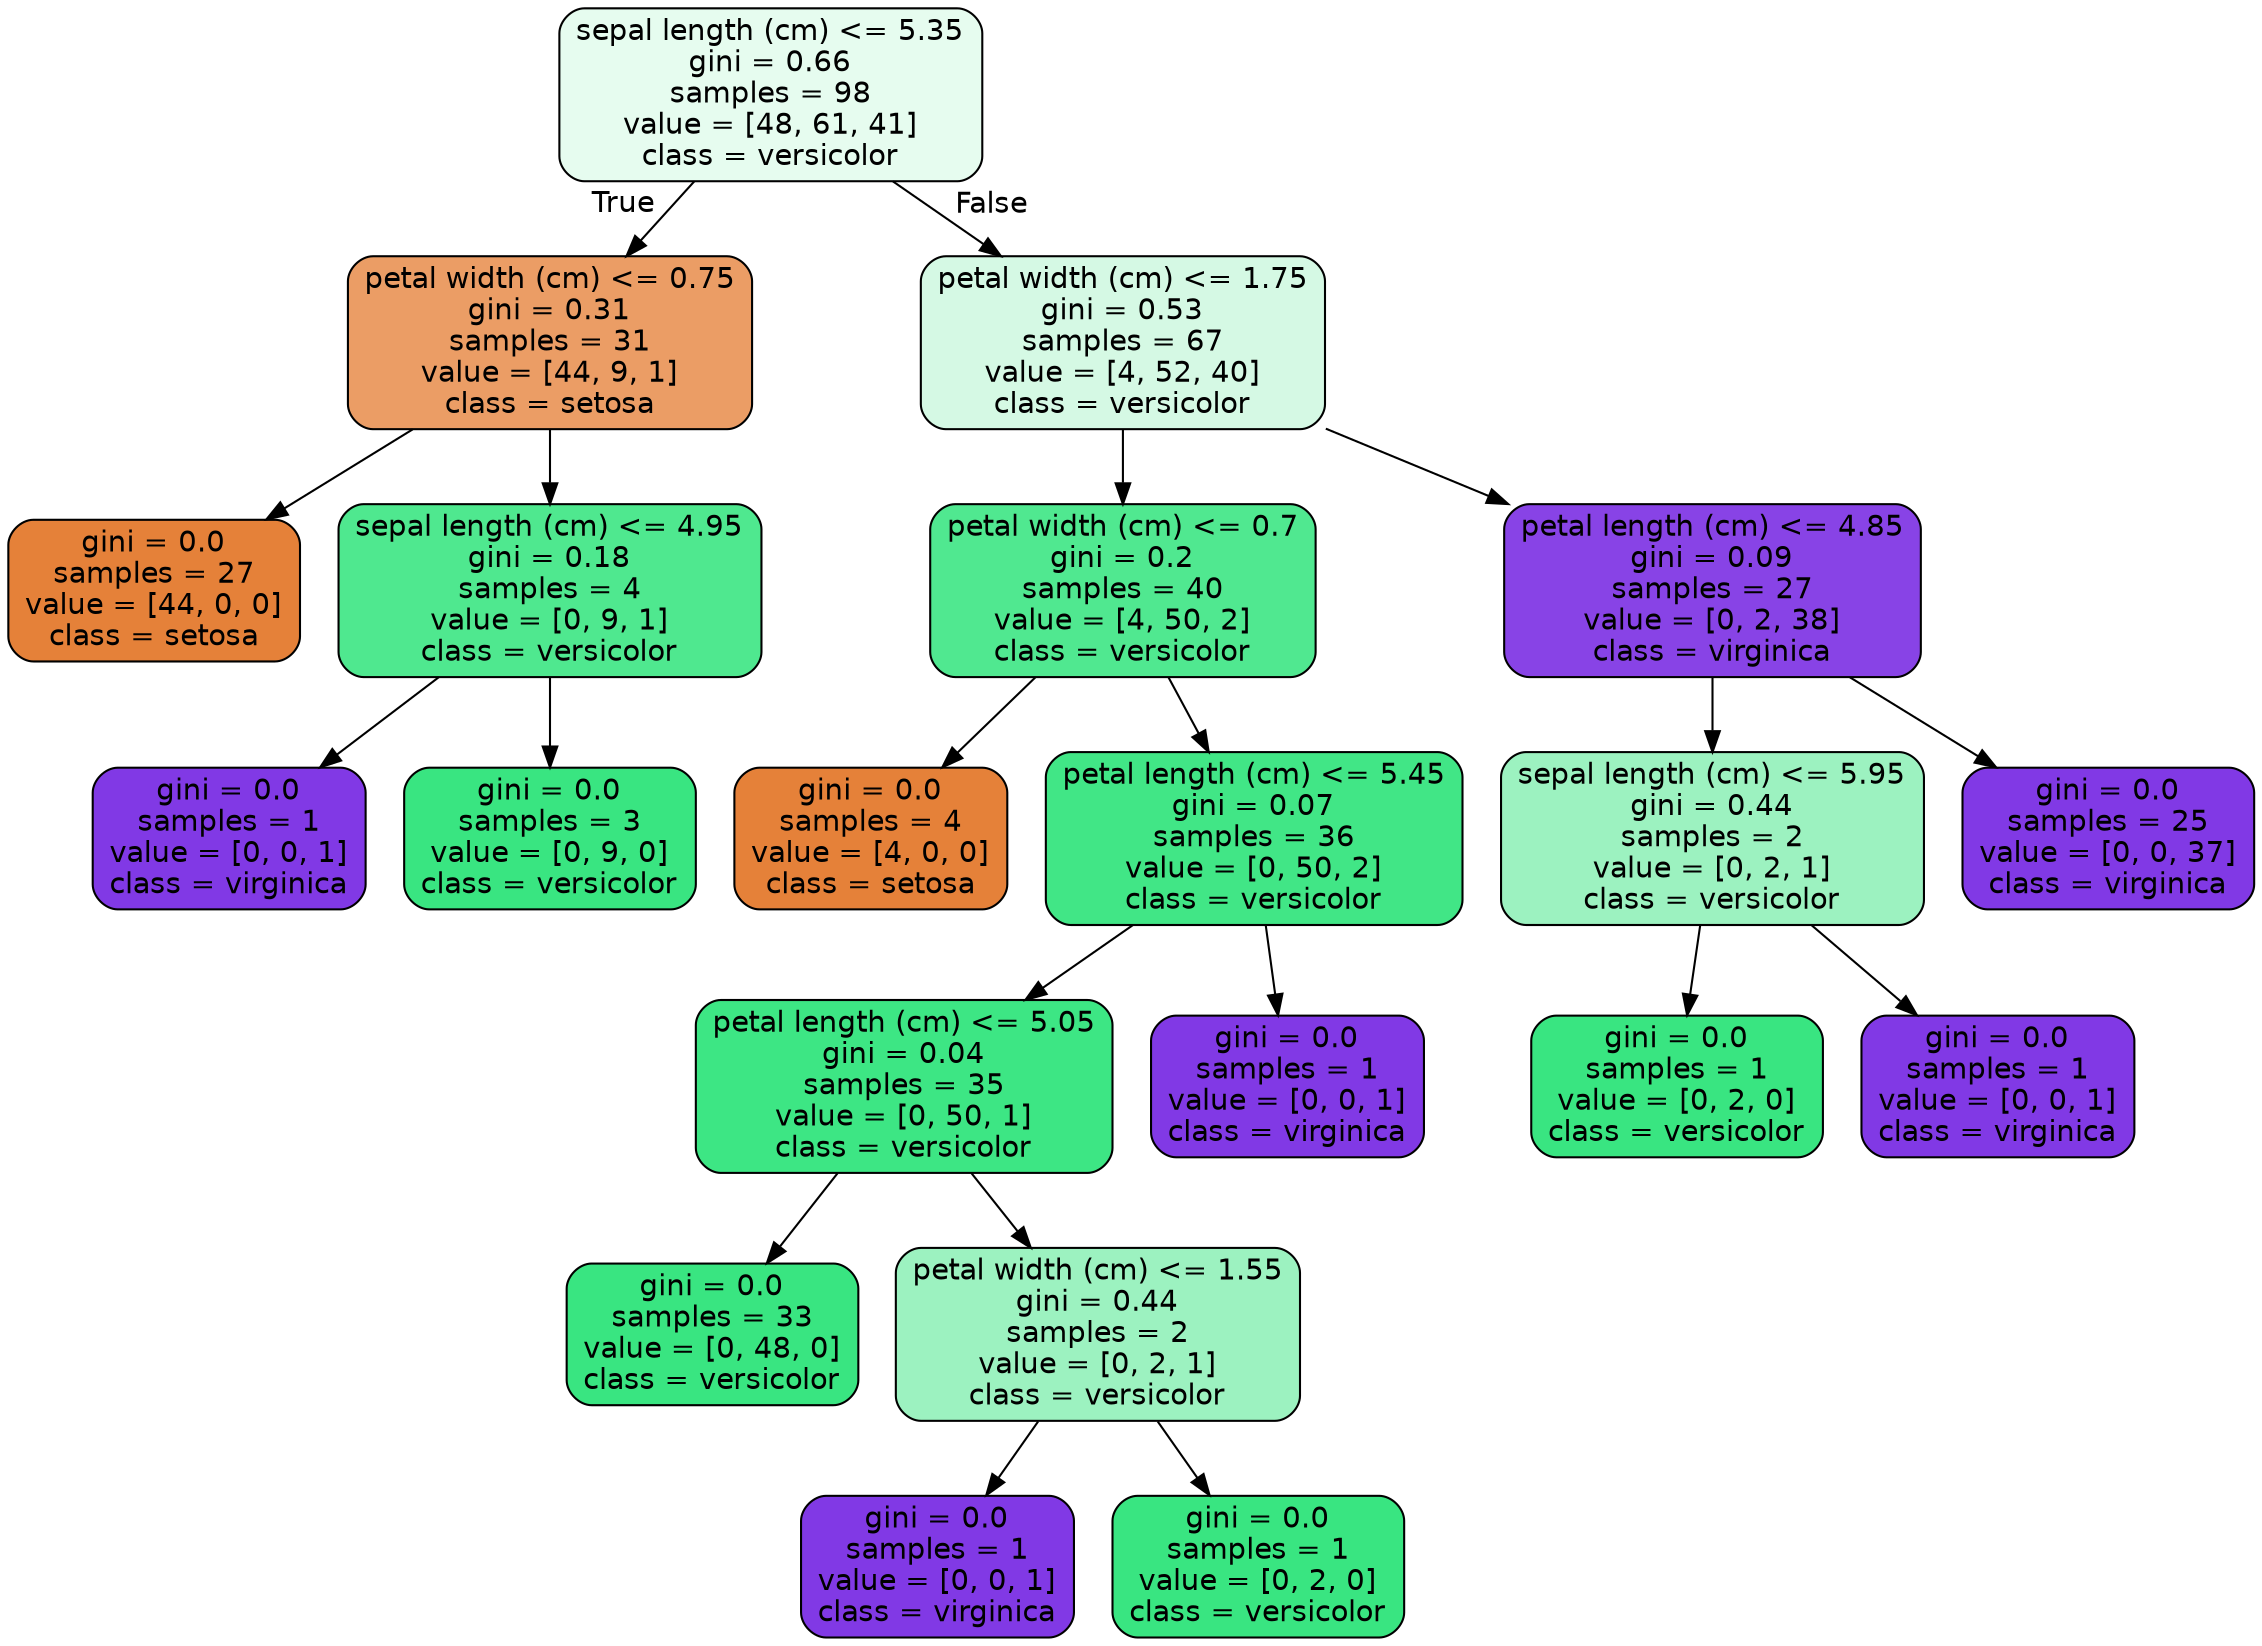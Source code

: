 digraph Tree {
node [shape=box, style="filled, rounded", color="black", fontname="helvetica"] ;
edge [fontname="helvetica"] ;
0 [label="sepal length (cm) <= 5.35\ngini = 0.66\nsamples = 98\nvalue = [48, 61, 41]\nclass = versicolor", fillcolor="#e6fcef"] ;
1 [label="petal width (cm) <= 0.75\ngini = 0.31\nsamples = 31\nvalue = [44, 9, 1]\nclass = setosa", fillcolor="#eb9d65"] ;
0 -> 1 [labeldistance=2.5, labelangle=45, headlabel="True"] ;
2 [label="gini = 0.0\nsamples = 27\nvalue = [44, 0, 0]\nclass = setosa", fillcolor="#e58139"] ;
1 -> 2 ;
3 [label="sepal length (cm) <= 4.95\ngini = 0.18\nsamples = 4\nvalue = [0, 9, 1]\nclass = versicolor", fillcolor="#4fe88f"] ;
1 -> 3 ;
4 [label="gini = 0.0\nsamples = 1\nvalue = [0, 0, 1]\nclass = virginica", fillcolor="#8139e5"] ;
3 -> 4 ;
5 [label="gini = 0.0\nsamples = 3\nvalue = [0, 9, 0]\nclass = versicolor", fillcolor="#39e581"] ;
3 -> 5 ;
6 [label="petal width (cm) <= 1.75\ngini = 0.53\nsamples = 67\nvalue = [4, 52, 40]\nclass = versicolor", fillcolor="#d5f9e4"] ;
0 -> 6 [labeldistance=2.5, labelangle=-45, headlabel="False"] ;
7 [label="petal width (cm) <= 0.7\ngini = 0.2\nsamples = 40\nvalue = [4, 50, 2]\nclass = versicolor", fillcolor="#50e890"] ;
6 -> 7 ;
8 [label="gini = 0.0\nsamples = 4\nvalue = [4, 0, 0]\nclass = setosa", fillcolor="#e58139"] ;
7 -> 8 ;
9 [label="petal length (cm) <= 5.45\ngini = 0.07\nsamples = 36\nvalue = [0, 50, 2]\nclass = versicolor", fillcolor="#41e686"] ;
7 -> 9 ;
10 [label="petal length (cm) <= 5.05\ngini = 0.04\nsamples = 35\nvalue = [0, 50, 1]\nclass = versicolor", fillcolor="#3de684"] ;
9 -> 10 ;
11 [label="gini = 0.0\nsamples = 33\nvalue = [0, 48, 0]\nclass = versicolor", fillcolor="#39e581"] ;
10 -> 11 ;
12 [label="petal width (cm) <= 1.55\ngini = 0.44\nsamples = 2\nvalue = [0, 2, 1]\nclass = versicolor", fillcolor="#9cf2c0"] ;
10 -> 12 ;
13 [label="gini = 0.0\nsamples = 1\nvalue = [0, 0, 1]\nclass = virginica", fillcolor="#8139e5"] ;
12 -> 13 ;
14 [label="gini = 0.0\nsamples = 1\nvalue = [0, 2, 0]\nclass = versicolor", fillcolor="#39e581"] ;
12 -> 14 ;
15 [label="gini = 0.0\nsamples = 1\nvalue = [0, 0, 1]\nclass = virginica", fillcolor="#8139e5"] ;
9 -> 15 ;
16 [label="petal length (cm) <= 4.85\ngini = 0.09\nsamples = 27\nvalue = [0, 2, 38]\nclass = virginica", fillcolor="#8843e6"] ;
6 -> 16 ;
17 [label="sepal length (cm) <= 5.95\ngini = 0.44\nsamples = 2\nvalue = [0, 2, 1]\nclass = versicolor", fillcolor="#9cf2c0"] ;
16 -> 17 ;
18 [label="gini = 0.0\nsamples = 1\nvalue = [0, 2, 0]\nclass = versicolor", fillcolor="#39e581"] ;
17 -> 18 ;
19 [label="gini = 0.0\nsamples = 1\nvalue = [0, 0, 1]\nclass = virginica", fillcolor="#8139e5"] ;
17 -> 19 ;
20 [label="gini = 0.0\nsamples = 25\nvalue = [0, 0, 37]\nclass = virginica", fillcolor="#8139e5"] ;
16 -> 20 ;
}